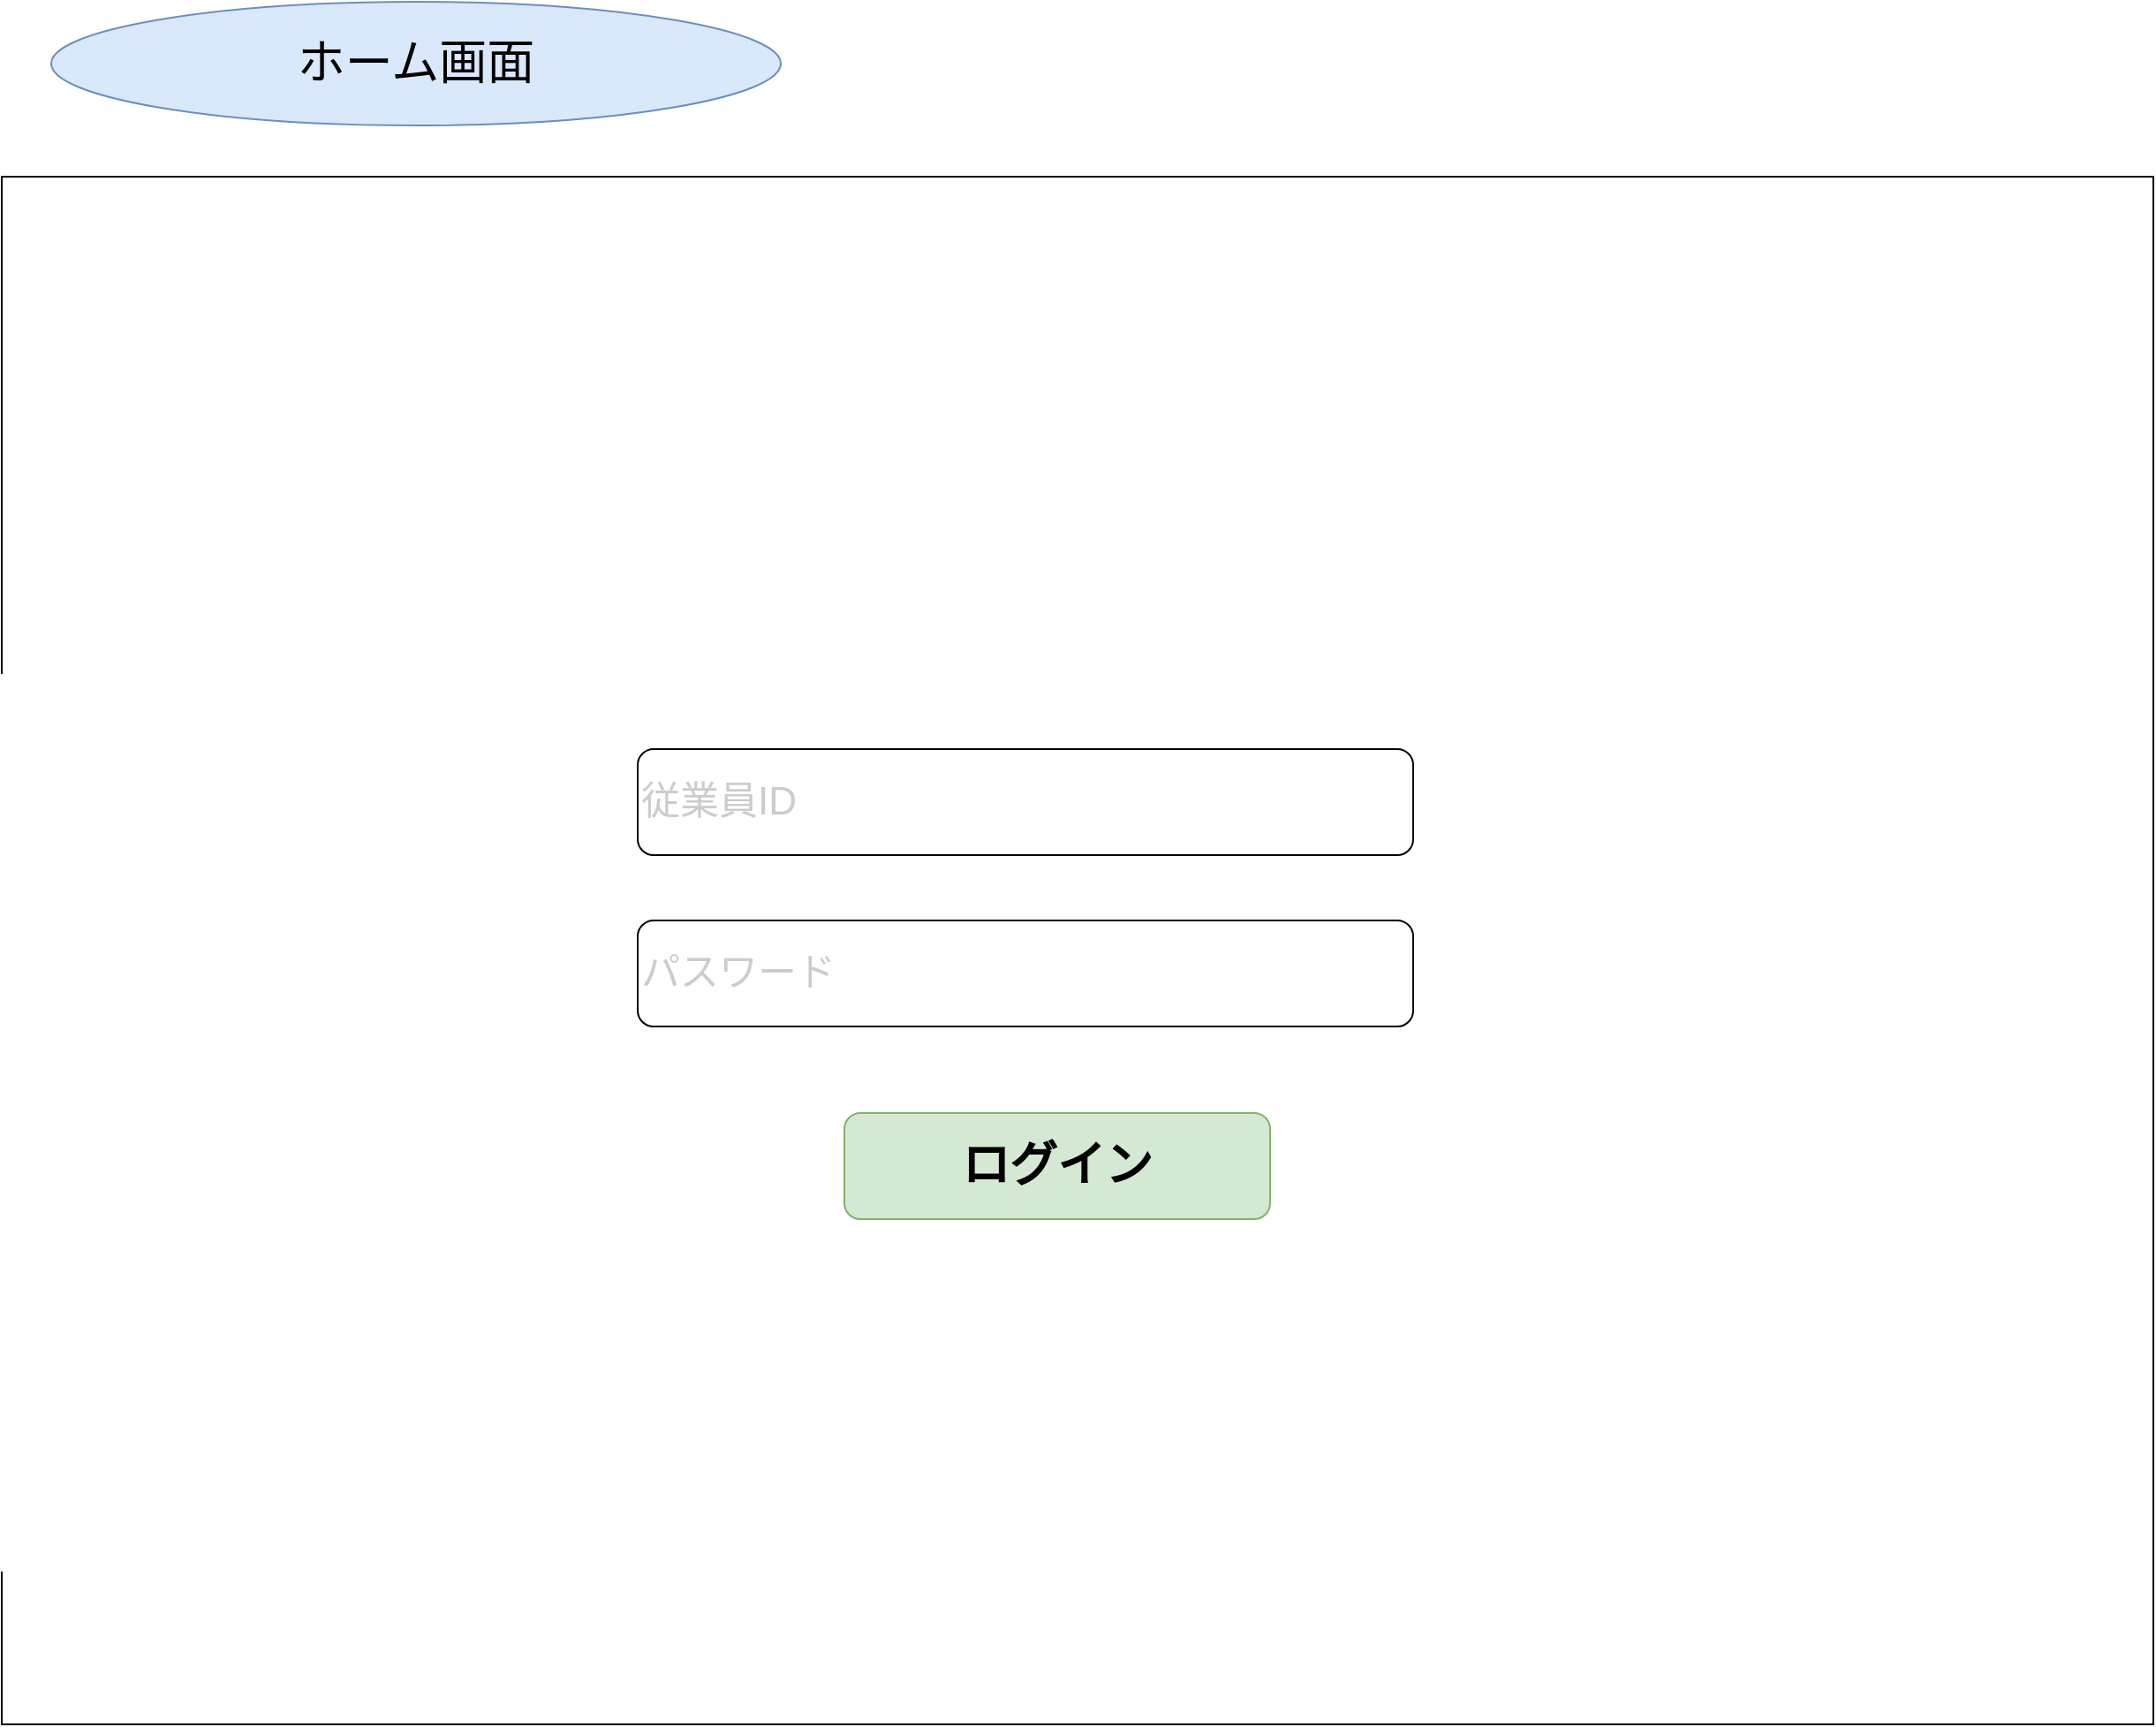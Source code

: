 <mxfile>
    <diagram id="S6g8ovHBDiSqP972IV9r" name="ページ1">
        <mxGraphModel dx="4811" dy="1769" grid="0" gridSize="10" guides="1" tooltips="1" connect="1" arrows="1" fold="1" page="0" pageScale="1" pageWidth="827" pageHeight="1169" math="0" shadow="0">
            <root>
                <mxCell id="0"/>
                <mxCell id="1" style="locked=1;" parent="0"/>
                <mxCell id="2" value="" style="rounded=0;whiteSpace=wrap;html=1;" vertex="1" parent="1">
                    <mxGeometry x="-1671" y="-304" width="1218" height="876" as="geometry"/>
                </mxCell>
                <mxCell id="3" value="名称未設定レイヤ" style="" parent="0"/>
                <mxCell id="5" value="&lt;font style=&quot;font-size: 22px&quot; color=&quot;#cccccc&quot;&gt;従業員ID&lt;/font&gt;" style="rounded=1;whiteSpace=wrap;html=1;align=left;" vertex="1" parent="3">
                    <mxGeometry x="-1311" y="20" width="439" height="60" as="geometry"/>
                </mxCell>
                <mxCell id="6" value="&lt;font color=&quot;#cccccc&quot;&gt;&lt;span style=&quot;font-size: 22px&quot;&gt;パスワード&lt;/span&gt;&lt;/font&gt;" style="rounded=1;whiteSpace=wrap;html=1;align=left;" vertex="1" parent="3">
                    <mxGeometry x="-1311" y="117" width="439" height="60" as="geometry"/>
                </mxCell>
                <mxCell id="8" value="&lt;font size=&quot;1&quot;&gt;&lt;b style=&quot;font-size: 27px&quot;&gt;ログイン&lt;/b&gt;&lt;/font&gt;" style="rounded=1;whiteSpace=wrap;html=1;align=center;labelBackgroundColor=none;fillColor=#d5e8d4;strokeColor=#82b366;" vertex="1" parent="3">
                    <mxGeometry x="-1194" y="226" width="241" height="60" as="geometry"/>
                </mxCell>
                <mxCell id="9" value="&lt;font style=&quot;font-size: 27px&quot;&gt;ホーム画面&lt;/font&gt;" style="ellipse;whiteSpace=wrap;html=1;labelBackgroundColor=none;align=center;fillColor=#dae8fc;strokeColor=#6c8ebf;" vertex="1" parent="3">
                    <mxGeometry x="-1643" y="-403" width="413" height="70" as="geometry"/>
                </mxCell>
            </root>
        </mxGraphModel>
    </diagram>
</mxfile>
